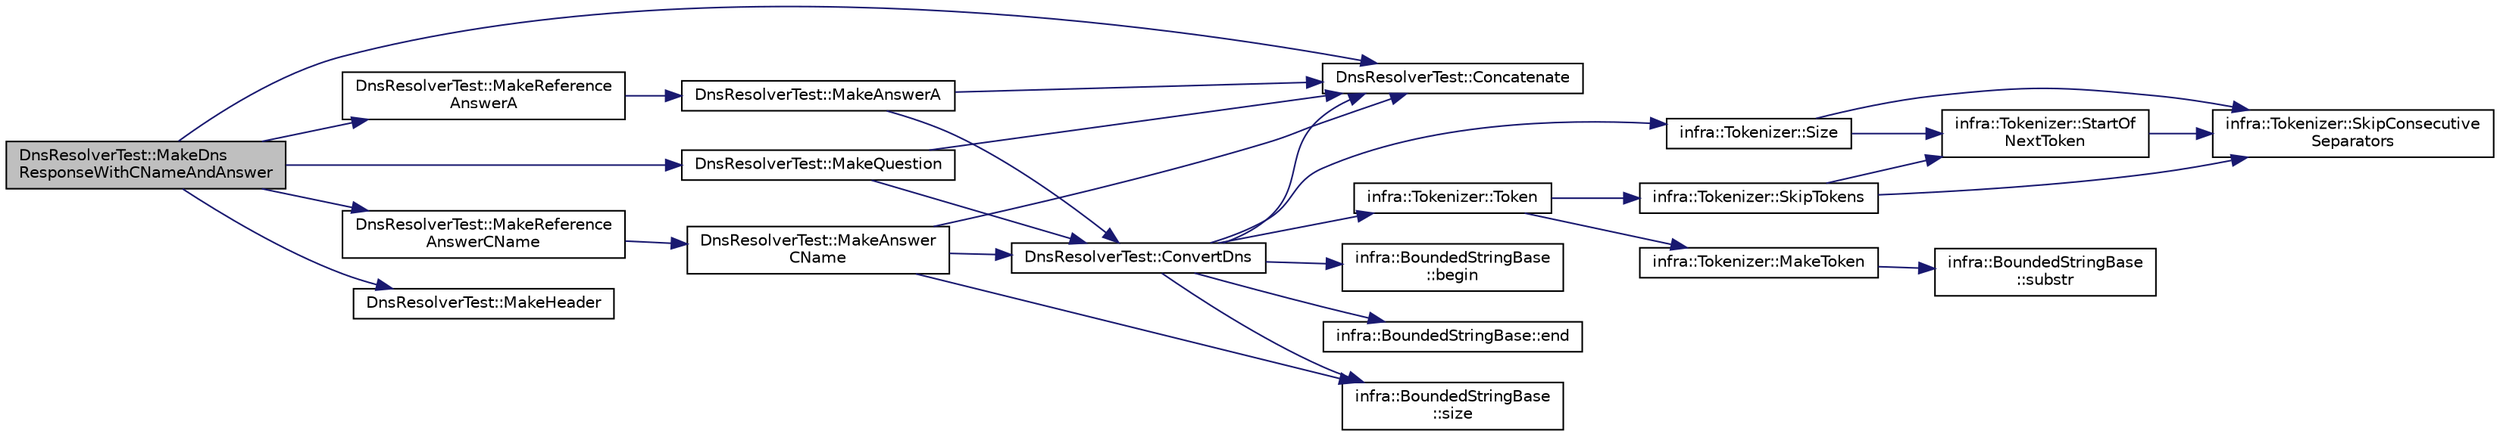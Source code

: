 digraph "DnsResolverTest::MakeDnsResponseWithCNameAndAnswer"
{
 // INTERACTIVE_SVG=YES
  edge [fontname="Helvetica",fontsize="10",labelfontname="Helvetica",labelfontsize="10"];
  node [fontname="Helvetica",fontsize="10",shape=record];
  rankdir="LR";
  Node355 [label="DnsResolverTest::MakeDns\lResponseWithCNameAndAnswer",height=0.2,width=0.4,color="black", fillcolor="grey75", style="filled", fontcolor="black"];
  Node355 -> Node356 [color="midnightblue",fontsize="10",style="solid",fontname="Helvetica"];
  Node356 [label="DnsResolverTest::Concatenate",height=0.2,width=0.4,color="black", fillcolor="white", style="filled",URL="$dd/d31/class_dns_resolver_test.html#a5f547549765a572299673edd1b07d445"];
  Node355 -> Node357 [color="midnightblue",fontsize="10",style="solid",fontname="Helvetica"];
  Node357 [label="DnsResolverTest::MakeHeader",height=0.2,width=0.4,color="black", fillcolor="white", style="filled",URL="$dd/d31/class_dns_resolver_test.html#a698ca5fa1944845cc21dbb448809a5d0"];
  Node355 -> Node358 [color="midnightblue",fontsize="10",style="solid",fontname="Helvetica"];
  Node358 [label="DnsResolverTest::MakeQuestion",height=0.2,width=0.4,color="black", fillcolor="white", style="filled",URL="$dd/d31/class_dns_resolver_test.html#ad49f80a3f2edd5763376e87e0b0d88b4"];
  Node358 -> Node356 [color="midnightblue",fontsize="10",style="solid",fontname="Helvetica"];
  Node358 -> Node359 [color="midnightblue",fontsize="10",style="solid",fontname="Helvetica"];
  Node359 [label="DnsResolverTest::ConvertDns",height=0.2,width=0.4,color="black", fillcolor="white", style="filled",URL="$dd/d31/class_dns_resolver_test.html#a1c035d4cb846223fedf429caf0d37b79"];
  Node359 -> Node360 [color="midnightblue",fontsize="10",style="solid",fontname="Helvetica"];
  Node360 [label="infra::BoundedStringBase\l::begin",height=0.2,width=0.4,color="black", fillcolor="white", style="filled",URL="$d1/d2a/classinfra_1_1_bounded_string_base.html#aef23e4250cad2fdc69ccc39f68734233"];
  Node359 -> Node356 [color="midnightblue",fontsize="10",style="solid",fontname="Helvetica"];
  Node359 -> Node361 [color="midnightblue",fontsize="10",style="solid",fontname="Helvetica"];
  Node361 [label="infra::BoundedStringBase::end",height=0.2,width=0.4,color="black", fillcolor="white", style="filled",URL="$d1/d2a/classinfra_1_1_bounded_string_base.html#af5021f1ea3898146d0a55c2895f07dbf"];
  Node359 -> Node362 [color="midnightblue",fontsize="10",style="solid",fontname="Helvetica"];
  Node362 [label="infra::Tokenizer::Size",height=0.2,width=0.4,color="black", fillcolor="white", style="filled",URL="$d6/dbd/classinfra_1_1_tokenizer.html#a0b3e37a99732d67c41ad94f1dec74542"];
  Node362 -> Node363 [color="midnightblue",fontsize="10",style="solid",fontname="Helvetica"];
  Node363 [label="infra::Tokenizer::SkipConsecutive\lSeparators",height=0.2,width=0.4,color="black", fillcolor="white", style="filled",URL="$d6/dbd/classinfra_1_1_tokenizer.html#a661288c16f8b46d0ab3d27530f6b9c13"];
  Node362 -> Node364 [color="midnightblue",fontsize="10",style="solid",fontname="Helvetica"];
  Node364 [label="infra::Tokenizer::StartOf\lNextToken",height=0.2,width=0.4,color="black", fillcolor="white", style="filled",URL="$d6/dbd/classinfra_1_1_tokenizer.html#ac2a716e3917d2a5de009885dd9f6a1ce"];
  Node364 -> Node363 [color="midnightblue",fontsize="10",style="solid",fontname="Helvetica"];
  Node359 -> Node365 [color="midnightblue",fontsize="10",style="solid",fontname="Helvetica"];
  Node365 [label="infra::BoundedStringBase\l::size",height=0.2,width=0.4,color="black", fillcolor="white", style="filled",URL="$d1/d2a/classinfra_1_1_bounded_string_base.html#aab36b8eaee21d6ab3be734e07f499382"];
  Node359 -> Node366 [color="midnightblue",fontsize="10",style="solid",fontname="Helvetica"];
  Node366 [label="infra::Tokenizer::Token",height=0.2,width=0.4,color="black", fillcolor="white", style="filled",URL="$d6/dbd/classinfra_1_1_tokenizer.html#a9fea0107788ee101b1718a3cf526af72"];
  Node366 -> Node367 [color="midnightblue",fontsize="10",style="solid",fontname="Helvetica"];
  Node367 [label="infra::Tokenizer::SkipTokens",height=0.2,width=0.4,color="black", fillcolor="white", style="filled",URL="$d6/dbd/classinfra_1_1_tokenizer.html#a78ddaa04f929e29c37995f88b201dca0"];
  Node367 -> Node363 [color="midnightblue",fontsize="10",style="solid",fontname="Helvetica"];
  Node367 -> Node364 [color="midnightblue",fontsize="10",style="solid",fontname="Helvetica"];
  Node366 -> Node368 [color="midnightblue",fontsize="10",style="solid",fontname="Helvetica"];
  Node368 [label="infra::Tokenizer::MakeToken",height=0.2,width=0.4,color="black", fillcolor="white", style="filled",URL="$d6/dbd/classinfra_1_1_tokenizer.html#a7d67c9a4cc86e9d94b8694ae59407e02"];
  Node368 -> Node369 [color="midnightblue",fontsize="10",style="solid",fontname="Helvetica"];
  Node369 [label="infra::BoundedStringBase\l::substr",height=0.2,width=0.4,color="black", fillcolor="white", style="filled",URL="$d1/d2a/classinfra_1_1_bounded_string_base.html#a46ec1a3a673136ace03af8c6ec94aa89"];
  Node355 -> Node370 [color="midnightblue",fontsize="10",style="solid",fontname="Helvetica"];
  Node370 [label="DnsResolverTest::MakeReference\lAnswerA",height=0.2,width=0.4,color="black", fillcolor="white", style="filled",URL="$dd/d31/class_dns_resolver_test.html#abe2e7ed706709110db6f125ca3f1308d"];
  Node370 -> Node371 [color="midnightblue",fontsize="10",style="solid",fontname="Helvetica"];
  Node371 [label="DnsResolverTest::MakeAnswerA",height=0.2,width=0.4,color="black", fillcolor="white", style="filled",URL="$dd/d31/class_dns_resolver_test.html#a3427963f68ca8d1ba5a41e376d50fa24"];
  Node371 -> Node356 [color="midnightblue",fontsize="10",style="solid",fontname="Helvetica"];
  Node371 -> Node359 [color="midnightblue",fontsize="10",style="solid",fontname="Helvetica"];
  Node355 -> Node372 [color="midnightblue",fontsize="10",style="solid",fontname="Helvetica"];
  Node372 [label="DnsResolverTest::MakeReference\lAnswerCName",height=0.2,width=0.4,color="black", fillcolor="white", style="filled",URL="$dd/d31/class_dns_resolver_test.html#a8a0ae38c15e729a60d72f3f1b421fef3"];
  Node372 -> Node373 [color="midnightblue",fontsize="10",style="solid",fontname="Helvetica"];
  Node373 [label="DnsResolverTest::MakeAnswer\lCName",height=0.2,width=0.4,color="black", fillcolor="white", style="filled",URL="$dd/d31/class_dns_resolver_test.html#a63fe229184e5860033749aef4c974bb2"];
  Node373 -> Node356 [color="midnightblue",fontsize="10",style="solid",fontname="Helvetica"];
  Node373 -> Node359 [color="midnightblue",fontsize="10",style="solid",fontname="Helvetica"];
  Node373 -> Node365 [color="midnightblue",fontsize="10",style="solid",fontname="Helvetica"];
}
